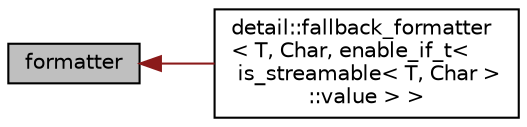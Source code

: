 digraph "formatter"
{
 // INTERACTIVE_SVG=YES
  edge [fontname="Helvetica",fontsize="10",labelfontname="Helvetica",labelfontsize="10"];
  node [fontname="Helvetica",fontsize="10",shape=record];
  rankdir="LR";
  Node1 [label="formatter",height=0.2,width=0.4,color="black", fillcolor="grey75", style="filled", fontcolor="black"];
  Node1 -> Node2 [dir="back",color="firebrick4",fontsize="10",style="solid",fontname="Helvetica"];
  Node2 [label="detail::fallback_formatter\l\< T, Char, enable_if_t\<\l is_streamable\< T, Char \>\l::value \> \>",height=0.2,width=0.4,color="black", fillcolor="white", style="filled",URL="$structdetail_1_1fallback__formatter_3_01_t_00_01_char_00_01enable__if__t_3_01is__streamable_3_0116a9df8564c2d9e12499cd5b72786d7c.html"];
}
